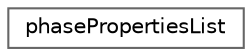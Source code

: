 digraph "Graphical Class Hierarchy"
{
 // LATEX_PDF_SIZE
  bgcolor="transparent";
  edge [fontname=Helvetica,fontsize=10,labelfontname=Helvetica,labelfontsize=10];
  node [fontname=Helvetica,fontsize=10,shape=box,height=0.2,width=0.4];
  rankdir="LR";
  Node0 [id="Node000000",label="phasePropertiesList",height=0.2,width=0.4,color="grey40", fillcolor="white", style="filled",URL="$classFoam_1_1phasePropertiesList.html",tooltip="Simple container for a list of phase properties."];
}
